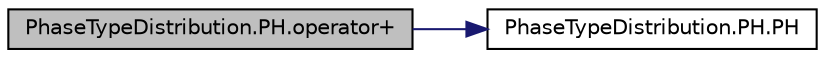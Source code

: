 digraph "PhaseTypeDistribution.PH.operator+"
{
  edge [fontname="Helvetica",fontsize="10",labelfontname="Helvetica",labelfontsize="10"];
  node [fontname="Helvetica",fontsize="10",shape=record];
  rankdir="LR";
  Node1 [label="PhaseTypeDistribution.PH.operator+",height=0.2,width=0.4,color="black", fillcolor="grey75", style="filled", fontcolor="black"];
  Node1 -> Node2 [color="midnightblue",fontsize="10",style="solid",fontname="Helvetica"];
  Node2 [label="PhaseTypeDistribution.PH.PH",height=0.2,width=0.4,color="black", fillcolor="white", style="filled",URL="$class_phase_type_distribution_1_1_p_h.html#aff4abc963d79bff793c3f5b8884a8975",tooltip="Создает фазовое распределение "];
}
